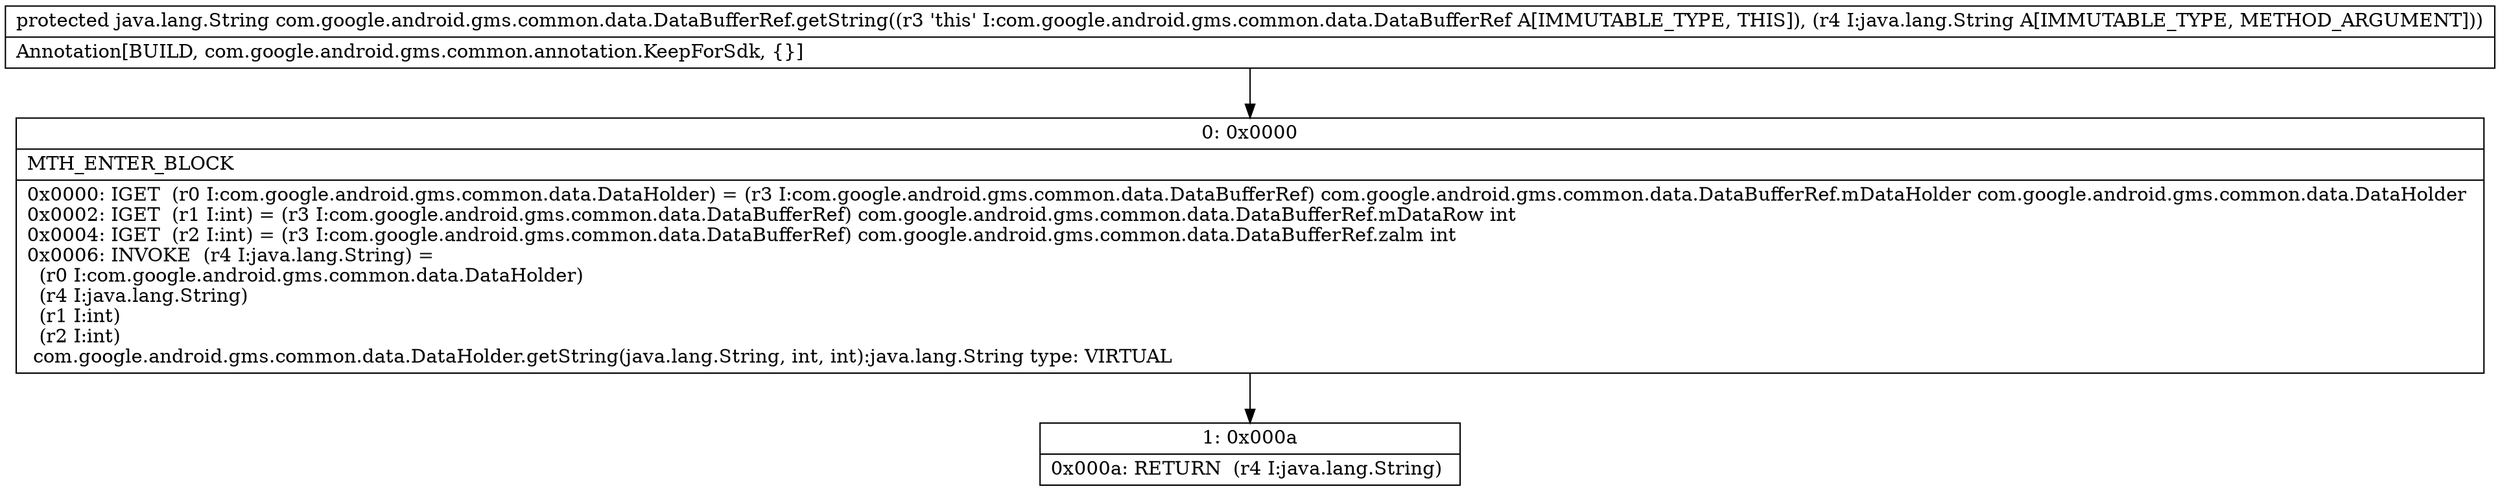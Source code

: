 digraph "CFG forcom.google.android.gms.common.data.DataBufferRef.getString(Ljava\/lang\/String;)Ljava\/lang\/String;" {
Node_0 [shape=record,label="{0\:\ 0x0000|MTH_ENTER_BLOCK\l|0x0000: IGET  (r0 I:com.google.android.gms.common.data.DataHolder) = (r3 I:com.google.android.gms.common.data.DataBufferRef) com.google.android.gms.common.data.DataBufferRef.mDataHolder com.google.android.gms.common.data.DataHolder \l0x0002: IGET  (r1 I:int) = (r3 I:com.google.android.gms.common.data.DataBufferRef) com.google.android.gms.common.data.DataBufferRef.mDataRow int \l0x0004: IGET  (r2 I:int) = (r3 I:com.google.android.gms.common.data.DataBufferRef) com.google.android.gms.common.data.DataBufferRef.zalm int \l0x0006: INVOKE  (r4 I:java.lang.String) = \l  (r0 I:com.google.android.gms.common.data.DataHolder)\l  (r4 I:java.lang.String)\l  (r1 I:int)\l  (r2 I:int)\l com.google.android.gms.common.data.DataHolder.getString(java.lang.String, int, int):java.lang.String type: VIRTUAL \l}"];
Node_1 [shape=record,label="{1\:\ 0x000a|0x000a: RETURN  (r4 I:java.lang.String) \l}"];
MethodNode[shape=record,label="{protected java.lang.String com.google.android.gms.common.data.DataBufferRef.getString((r3 'this' I:com.google.android.gms.common.data.DataBufferRef A[IMMUTABLE_TYPE, THIS]), (r4 I:java.lang.String A[IMMUTABLE_TYPE, METHOD_ARGUMENT]))  | Annotation[BUILD, com.google.android.gms.common.annotation.KeepForSdk, \{\}]\l}"];
MethodNode -> Node_0;
Node_0 -> Node_1;
}

